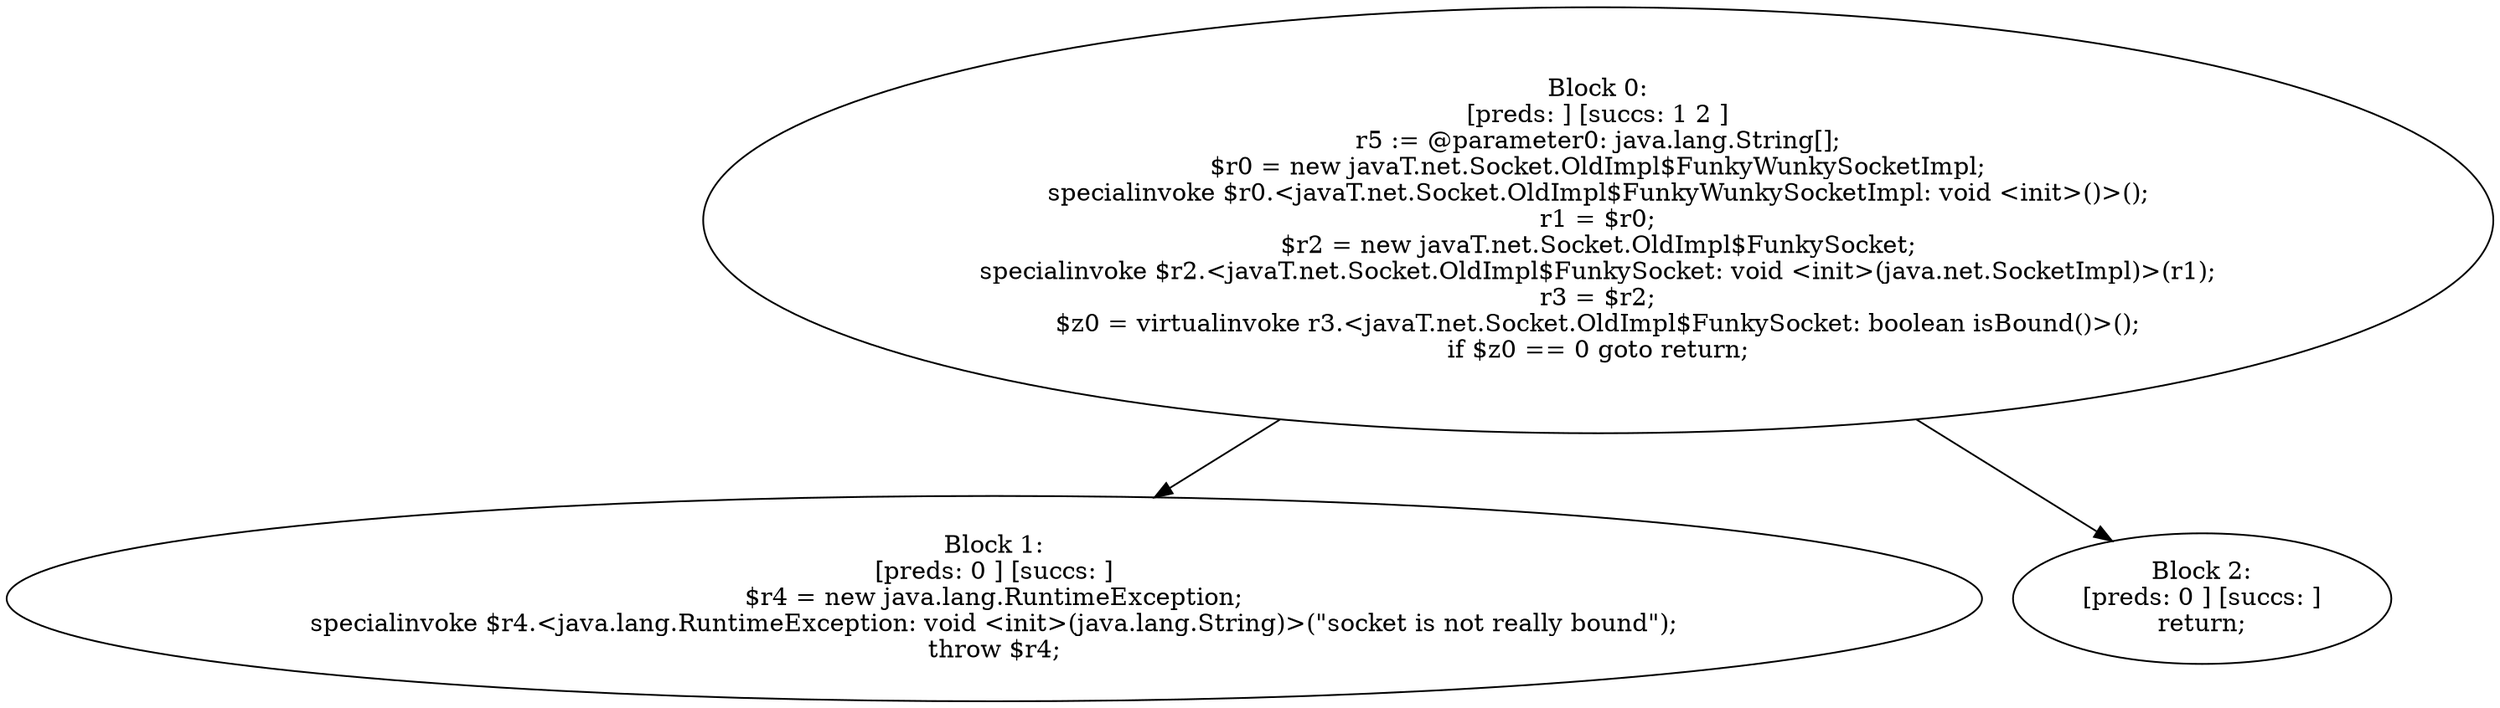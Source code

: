 digraph "unitGraph" {
    "Block 0:
[preds: ] [succs: 1 2 ]
r5 := @parameter0: java.lang.String[];
$r0 = new javaT.net.Socket.OldImpl$FunkyWunkySocketImpl;
specialinvoke $r0.<javaT.net.Socket.OldImpl$FunkyWunkySocketImpl: void <init>()>();
r1 = $r0;
$r2 = new javaT.net.Socket.OldImpl$FunkySocket;
specialinvoke $r2.<javaT.net.Socket.OldImpl$FunkySocket: void <init>(java.net.SocketImpl)>(r1);
r3 = $r2;
$z0 = virtualinvoke r3.<javaT.net.Socket.OldImpl$FunkySocket: boolean isBound()>();
if $z0 == 0 goto return;
"
    "Block 1:
[preds: 0 ] [succs: ]
$r4 = new java.lang.RuntimeException;
specialinvoke $r4.<java.lang.RuntimeException: void <init>(java.lang.String)>(\"socket is not really bound\");
throw $r4;
"
    "Block 2:
[preds: 0 ] [succs: ]
return;
"
    "Block 0:
[preds: ] [succs: 1 2 ]
r5 := @parameter0: java.lang.String[];
$r0 = new javaT.net.Socket.OldImpl$FunkyWunkySocketImpl;
specialinvoke $r0.<javaT.net.Socket.OldImpl$FunkyWunkySocketImpl: void <init>()>();
r1 = $r0;
$r2 = new javaT.net.Socket.OldImpl$FunkySocket;
specialinvoke $r2.<javaT.net.Socket.OldImpl$FunkySocket: void <init>(java.net.SocketImpl)>(r1);
r3 = $r2;
$z0 = virtualinvoke r3.<javaT.net.Socket.OldImpl$FunkySocket: boolean isBound()>();
if $z0 == 0 goto return;
"->"Block 1:
[preds: 0 ] [succs: ]
$r4 = new java.lang.RuntimeException;
specialinvoke $r4.<java.lang.RuntimeException: void <init>(java.lang.String)>(\"socket is not really bound\");
throw $r4;
";
    "Block 0:
[preds: ] [succs: 1 2 ]
r5 := @parameter0: java.lang.String[];
$r0 = new javaT.net.Socket.OldImpl$FunkyWunkySocketImpl;
specialinvoke $r0.<javaT.net.Socket.OldImpl$FunkyWunkySocketImpl: void <init>()>();
r1 = $r0;
$r2 = new javaT.net.Socket.OldImpl$FunkySocket;
specialinvoke $r2.<javaT.net.Socket.OldImpl$FunkySocket: void <init>(java.net.SocketImpl)>(r1);
r3 = $r2;
$z0 = virtualinvoke r3.<javaT.net.Socket.OldImpl$FunkySocket: boolean isBound()>();
if $z0 == 0 goto return;
"->"Block 2:
[preds: 0 ] [succs: ]
return;
";
}
